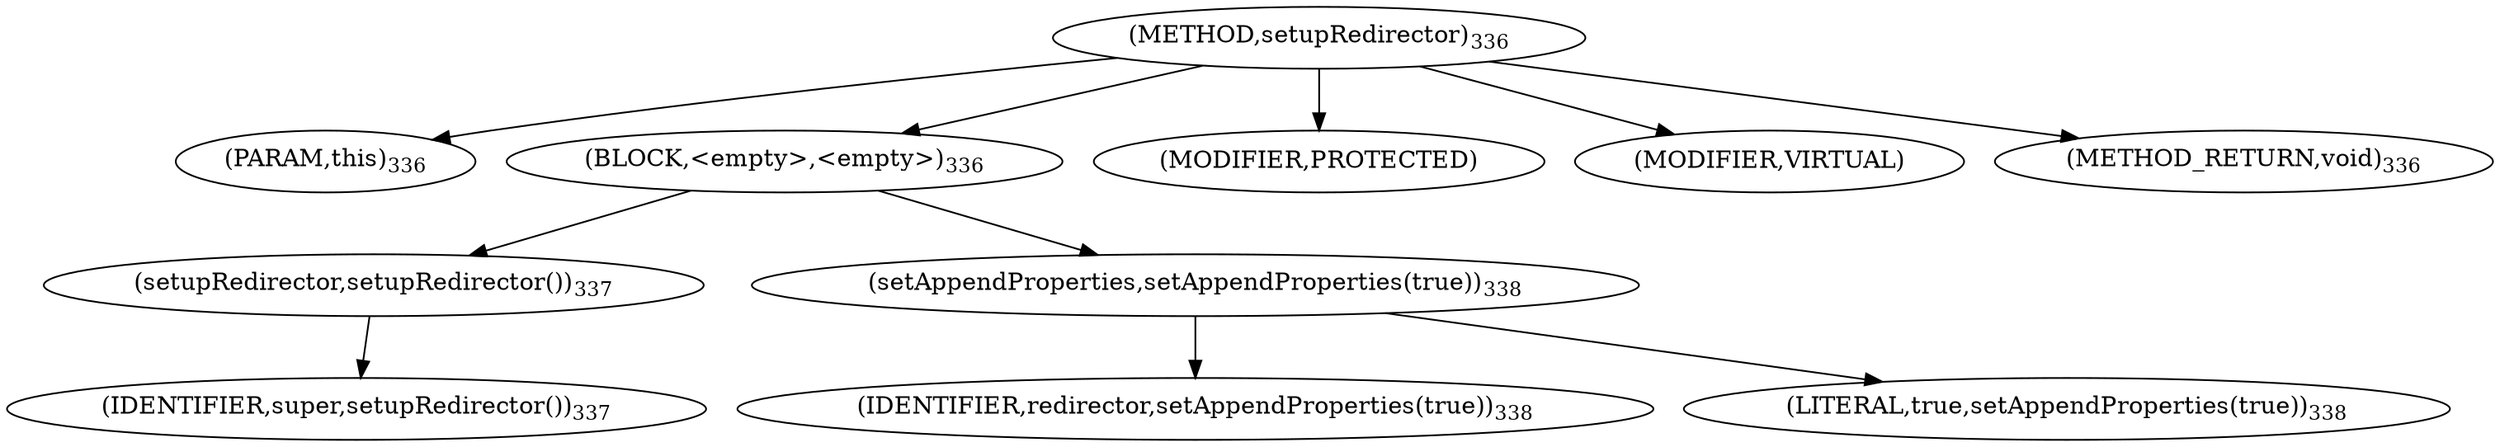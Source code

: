 digraph "setupRedirector" {  
"583" [label = <(METHOD,setupRedirector)<SUB>336</SUB>> ]
"584" [label = <(PARAM,this)<SUB>336</SUB>> ]
"585" [label = <(BLOCK,&lt;empty&gt;,&lt;empty&gt;)<SUB>336</SUB>> ]
"586" [label = <(setupRedirector,setupRedirector())<SUB>337</SUB>> ]
"587" [label = <(IDENTIFIER,super,setupRedirector())<SUB>337</SUB>> ]
"588" [label = <(setAppendProperties,setAppendProperties(true))<SUB>338</SUB>> ]
"589" [label = <(IDENTIFIER,redirector,setAppendProperties(true))<SUB>338</SUB>> ]
"590" [label = <(LITERAL,true,setAppendProperties(true))<SUB>338</SUB>> ]
"591" [label = <(MODIFIER,PROTECTED)> ]
"592" [label = <(MODIFIER,VIRTUAL)> ]
"593" [label = <(METHOD_RETURN,void)<SUB>336</SUB>> ]
  "583" -> "584" 
  "583" -> "585" 
  "583" -> "591" 
  "583" -> "592" 
  "583" -> "593" 
  "585" -> "586" 
  "585" -> "588" 
  "586" -> "587" 
  "588" -> "589" 
  "588" -> "590" 
}
